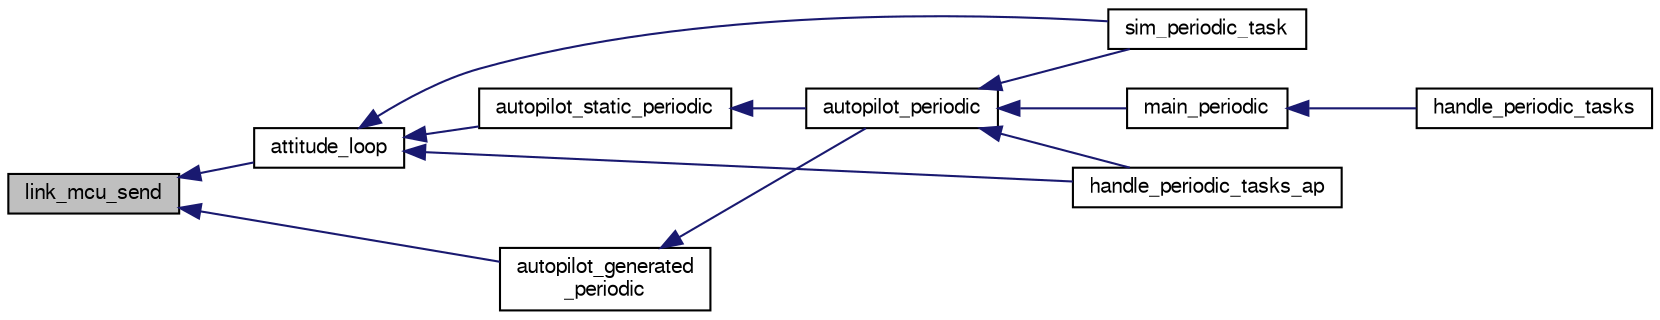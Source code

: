 digraph "link_mcu_send"
{
  edge [fontname="FreeSans",fontsize="10",labelfontname="FreeSans",labelfontsize="10"];
  node [fontname="FreeSans",fontsize="10",shape=record];
  rankdir="LR";
  Node1 [label="link_mcu_send",height=0.2,width=0.4,color="black", fillcolor="grey75", style="filled", fontcolor="black"];
  Node1 -> Node2 [dir="back",color="midnightblue",fontsize="10",style="solid",fontname="FreeSans"];
  Node2 [label="attitude_loop",height=0.2,width=0.4,color="black", fillcolor="white", style="filled",URL="$fixedwing_2autopilot__static_8h.html#a315546d9034361bbc6970b3792dc8b67"];
  Node2 -> Node3 [dir="back",color="midnightblue",fontsize="10",style="solid",fontname="FreeSans"];
  Node3 [label="autopilot_static_periodic",height=0.2,width=0.4,color="black", fillcolor="white", style="filled",URL="$rotorcraft_2autopilot__static_8h.html#a81ff7c3a0611cb76bfbd35fc817070d6"];
  Node3 -> Node4 [dir="back",color="midnightblue",fontsize="10",style="solid",fontname="FreeSans"];
  Node4 [label="autopilot_periodic",height=0.2,width=0.4,color="black", fillcolor="white", style="filled",URL="$autopilot_8h.html#a1914661233fbbed6c2ee653b99757652",tooltip="Autopilot periodic call at PERIODIC_FREQUENCY. "];
  Node4 -> Node5 [dir="back",color="midnightblue",fontsize="10",style="solid",fontname="FreeSans"];
  Node5 [label="handle_periodic_tasks_ap",height=0.2,width=0.4,color="black", fillcolor="white", style="filled",URL="$fixedwing_2main__ap_8h.html#a43fd973b44bcc2c2583cf8287048212f"];
  Node4 -> Node6 [dir="back",color="midnightblue",fontsize="10",style="solid",fontname="FreeSans"];
  Node6 [label="main_periodic",height=0.2,width=0.4,color="black", fillcolor="white", style="filled",URL="$rover_2main__ap_8h.html#a81249e4ef19b8766982a6fe272d89bae"];
  Node6 -> Node7 [dir="back",color="midnightblue",fontsize="10",style="solid",fontname="FreeSans"];
  Node7 [label="handle_periodic_tasks",height=0.2,width=0.4,color="black", fillcolor="white", style="filled",URL="$rover_2main__ap_8h.html#ab79bb049ce85bf2ed3a75c6b12c02bcb"];
  Node4 -> Node8 [dir="back",color="midnightblue",fontsize="10",style="solid",fontname="FreeSans"];
  Node8 [label="sim_periodic_task",height=0.2,width=0.4,color="black", fillcolor="white", style="filled",URL="$sim__ap_8c.html#a4f982dacbb35ccfc3e0fcaa64156a2a0"];
  Node2 -> Node5 [dir="back",color="midnightblue",fontsize="10",style="solid",fontname="FreeSans"];
  Node2 -> Node8 [dir="back",color="midnightblue",fontsize="10",style="solid",fontname="FreeSans"];
  Node1 -> Node9 [dir="back",color="midnightblue",fontsize="10",style="solid",fontname="FreeSans"];
  Node9 [label="autopilot_generated\l_periodic",height=0.2,width=0.4,color="black", fillcolor="white", style="filled",URL="$rover_2autopilot__generated_8h.html#a275c90ef6580ab8a9c8a36f7ee3b9644"];
  Node9 -> Node4 [dir="back",color="midnightblue",fontsize="10",style="solid",fontname="FreeSans"];
}
